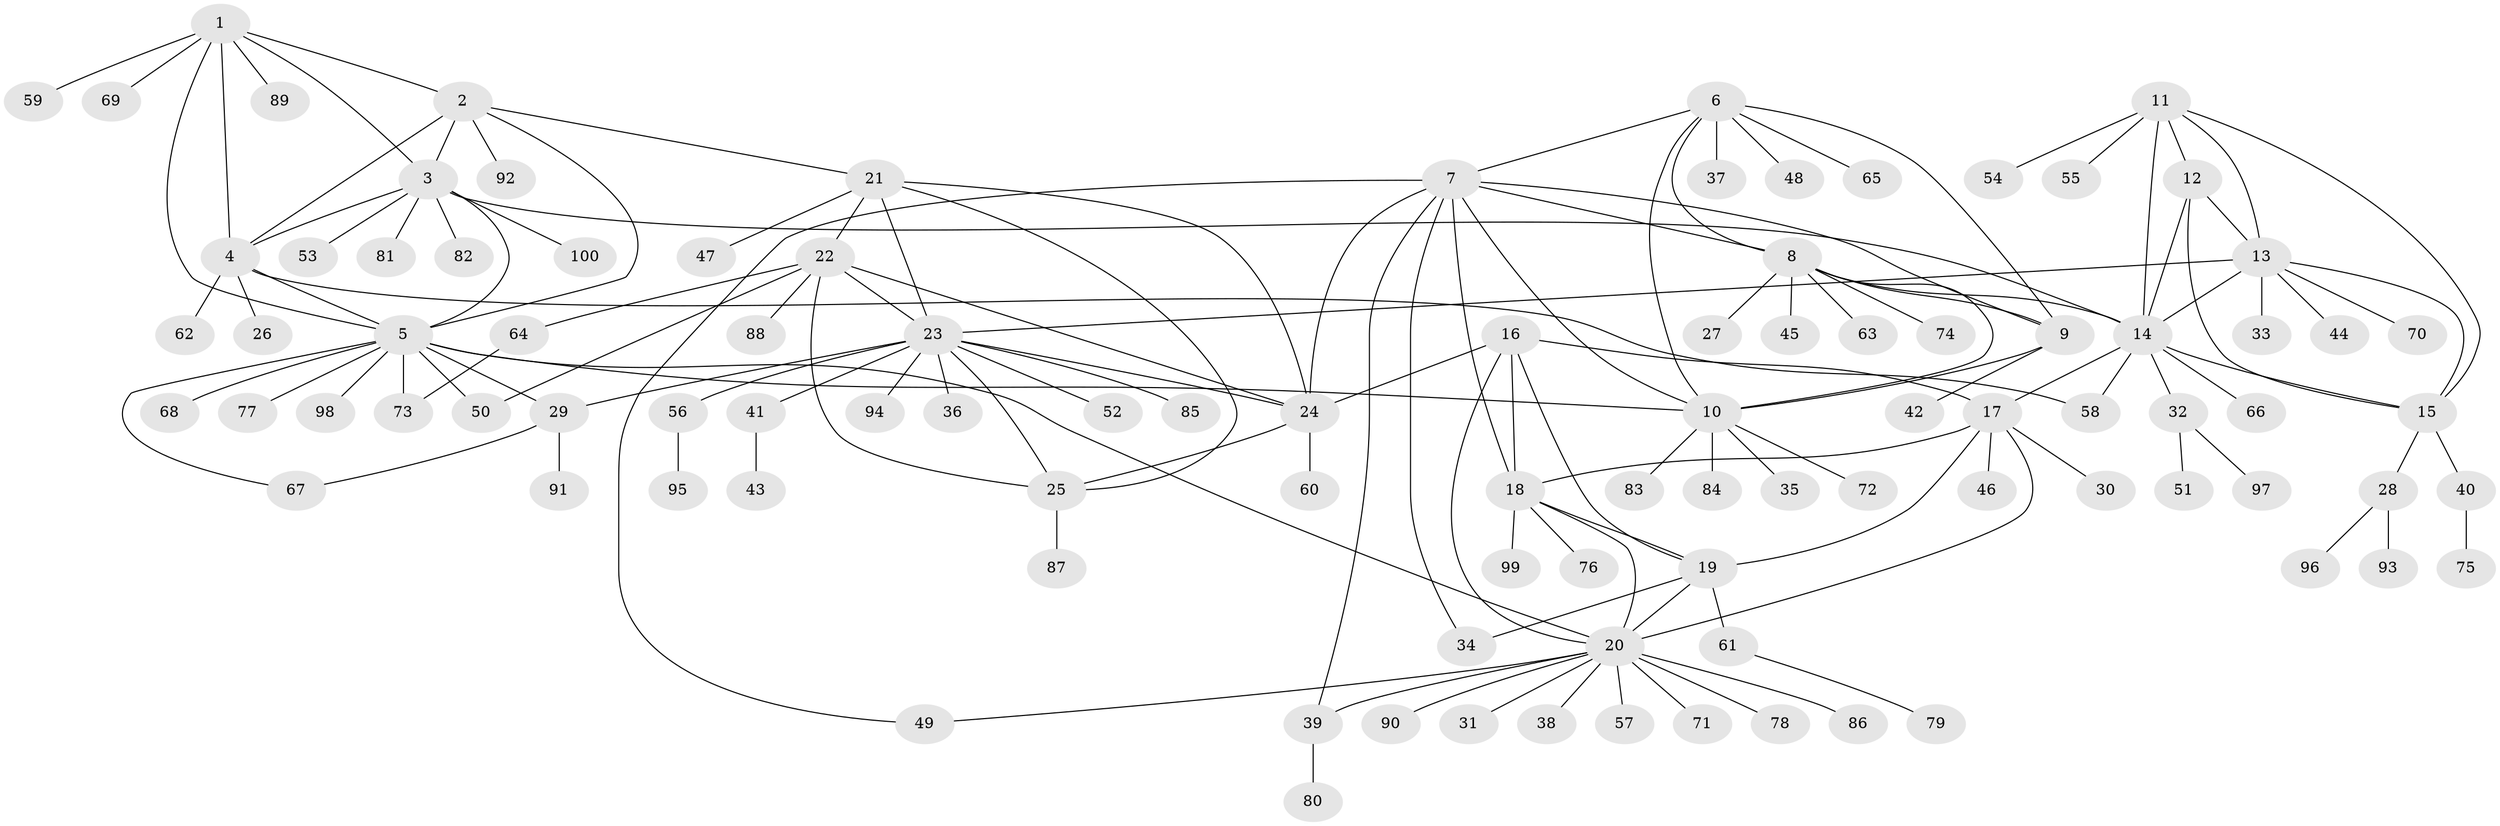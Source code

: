 // Generated by graph-tools (version 1.1) at 2025/50/03/09/25 03:50:28]
// undirected, 100 vertices, 143 edges
graph export_dot {
graph [start="1"]
  node [color=gray90,style=filled];
  1;
  2;
  3;
  4;
  5;
  6;
  7;
  8;
  9;
  10;
  11;
  12;
  13;
  14;
  15;
  16;
  17;
  18;
  19;
  20;
  21;
  22;
  23;
  24;
  25;
  26;
  27;
  28;
  29;
  30;
  31;
  32;
  33;
  34;
  35;
  36;
  37;
  38;
  39;
  40;
  41;
  42;
  43;
  44;
  45;
  46;
  47;
  48;
  49;
  50;
  51;
  52;
  53;
  54;
  55;
  56;
  57;
  58;
  59;
  60;
  61;
  62;
  63;
  64;
  65;
  66;
  67;
  68;
  69;
  70;
  71;
  72;
  73;
  74;
  75;
  76;
  77;
  78;
  79;
  80;
  81;
  82;
  83;
  84;
  85;
  86;
  87;
  88;
  89;
  90;
  91;
  92;
  93;
  94;
  95;
  96;
  97;
  98;
  99;
  100;
  1 -- 2;
  1 -- 3;
  1 -- 4;
  1 -- 5;
  1 -- 59;
  1 -- 69;
  1 -- 89;
  2 -- 3;
  2 -- 4;
  2 -- 5;
  2 -- 21;
  2 -- 92;
  3 -- 4;
  3 -- 5;
  3 -- 14;
  3 -- 53;
  3 -- 81;
  3 -- 82;
  3 -- 100;
  4 -- 5;
  4 -- 26;
  4 -- 58;
  4 -- 62;
  5 -- 10;
  5 -- 20;
  5 -- 29;
  5 -- 50;
  5 -- 67;
  5 -- 68;
  5 -- 73;
  5 -- 77;
  5 -- 98;
  6 -- 7;
  6 -- 8;
  6 -- 9;
  6 -- 10;
  6 -- 37;
  6 -- 48;
  6 -- 65;
  7 -- 8;
  7 -- 9;
  7 -- 10;
  7 -- 18;
  7 -- 24;
  7 -- 34;
  7 -- 39;
  7 -- 49;
  8 -- 9;
  8 -- 10;
  8 -- 14;
  8 -- 27;
  8 -- 45;
  8 -- 63;
  8 -- 74;
  9 -- 10;
  9 -- 42;
  10 -- 35;
  10 -- 72;
  10 -- 83;
  10 -- 84;
  11 -- 12;
  11 -- 13;
  11 -- 14;
  11 -- 15;
  11 -- 54;
  11 -- 55;
  12 -- 13;
  12 -- 14;
  12 -- 15;
  13 -- 14;
  13 -- 15;
  13 -- 23;
  13 -- 33;
  13 -- 44;
  13 -- 70;
  14 -- 15;
  14 -- 17;
  14 -- 32;
  14 -- 58;
  14 -- 66;
  15 -- 28;
  15 -- 40;
  16 -- 17;
  16 -- 18;
  16 -- 19;
  16 -- 20;
  16 -- 24;
  17 -- 18;
  17 -- 19;
  17 -- 20;
  17 -- 30;
  17 -- 46;
  18 -- 19;
  18 -- 20;
  18 -- 76;
  18 -- 99;
  19 -- 20;
  19 -- 34;
  19 -- 61;
  20 -- 31;
  20 -- 38;
  20 -- 39;
  20 -- 49;
  20 -- 57;
  20 -- 71;
  20 -- 78;
  20 -- 86;
  20 -- 90;
  21 -- 22;
  21 -- 23;
  21 -- 24;
  21 -- 25;
  21 -- 47;
  22 -- 23;
  22 -- 24;
  22 -- 25;
  22 -- 50;
  22 -- 64;
  22 -- 88;
  23 -- 24;
  23 -- 25;
  23 -- 29;
  23 -- 36;
  23 -- 41;
  23 -- 52;
  23 -- 56;
  23 -- 85;
  23 -- 94;
  24 -- 25;
  24 -- 60;
  25 -- 87;
  28 -- 93;
  28 -- 96;
  29 -- 67;
  29 -- 91;
  32 -- 51;
  32 -- 97;
  39 -- 80;
  40 -- 75;
  41 -- 43;
  56 -- 95;
  61 -- 79;
  64 -- 73;
}
